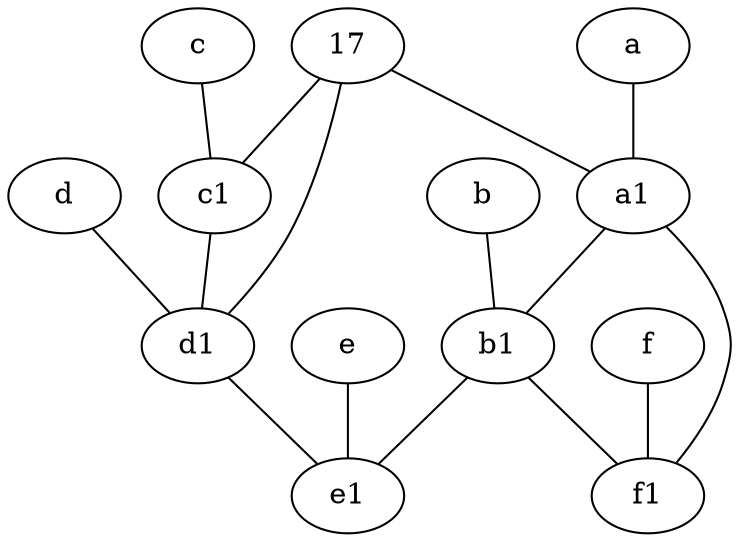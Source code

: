 graph {
	node [labelfontsize=50]
	e [labelfontsize=50 pos="7,9!"]
	d1 [labelfontsize=50 pos="3,5!"]
	17 [labelfontsize=50]
	d [labelfontsize=50 pos="2,5!"]
	a [labelfontsize=50 pos="8,2!"]
	f1 [labelfontsize=50 pos="3,8!"]
	a1 [labelfontsize=50 pos="8,3!"]
	b [labelfontsize=50 pos="10,4!"]
	b1 [labelfontsize=50 pos="9,4!"]
	c1 [labelfontsize=50 pos="4.5,3!"]
	c [labelfontsize=50 pos="4.5,2!"]
	f [labelfontsize=50 pos="3,9!"]
	e1 [labelfontsize=50 pos="7,7!"]
	b -- b1
	c -- c1
	e -- e1
	a -- a1
	c1 -- d1
	17 -- c1
	d -- d1
	a1 -- f1
	b1 -- e1
	b1 -- f1
	f -- f1
	17 -- a1
	17 -- d1
	d1 -- e1
	a1 -- b1
}
